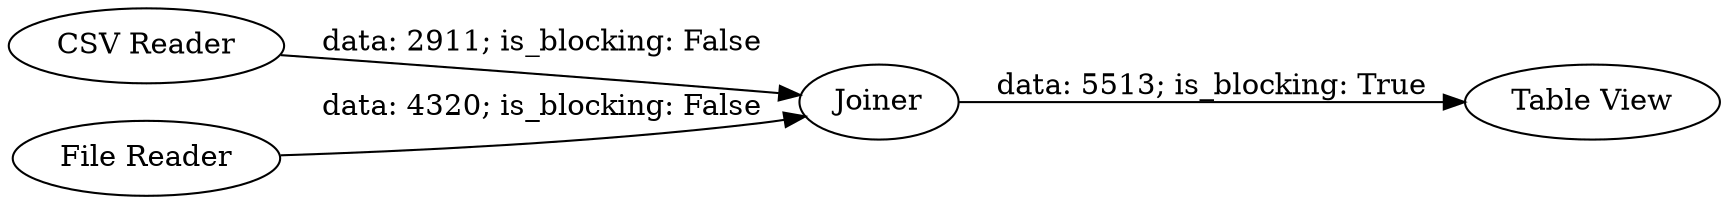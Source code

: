 digraph {
	"-4913593523070397448_6" [label=Joiner]
	"-4913593523070397448_9" [label="Table View"]
	"-4913593523070397448_8" [label="CSV Reader"]
	"-4913593523070397448_7" [label="File Reader"]
	"-4913593523070397448_7" -> "-4913593523070397448_6" [label="data: 4320; is_blocking: False"]
	"-4913593523070397448_6" -> "-4913593523070397448_9" [label="data: 5513; is_blocking: True"]
	"-4913593523070397448_8" -> "-4913593523070397448_6" [label="data: 2911; is_blocking: False"]
	rankdir=LR
}
